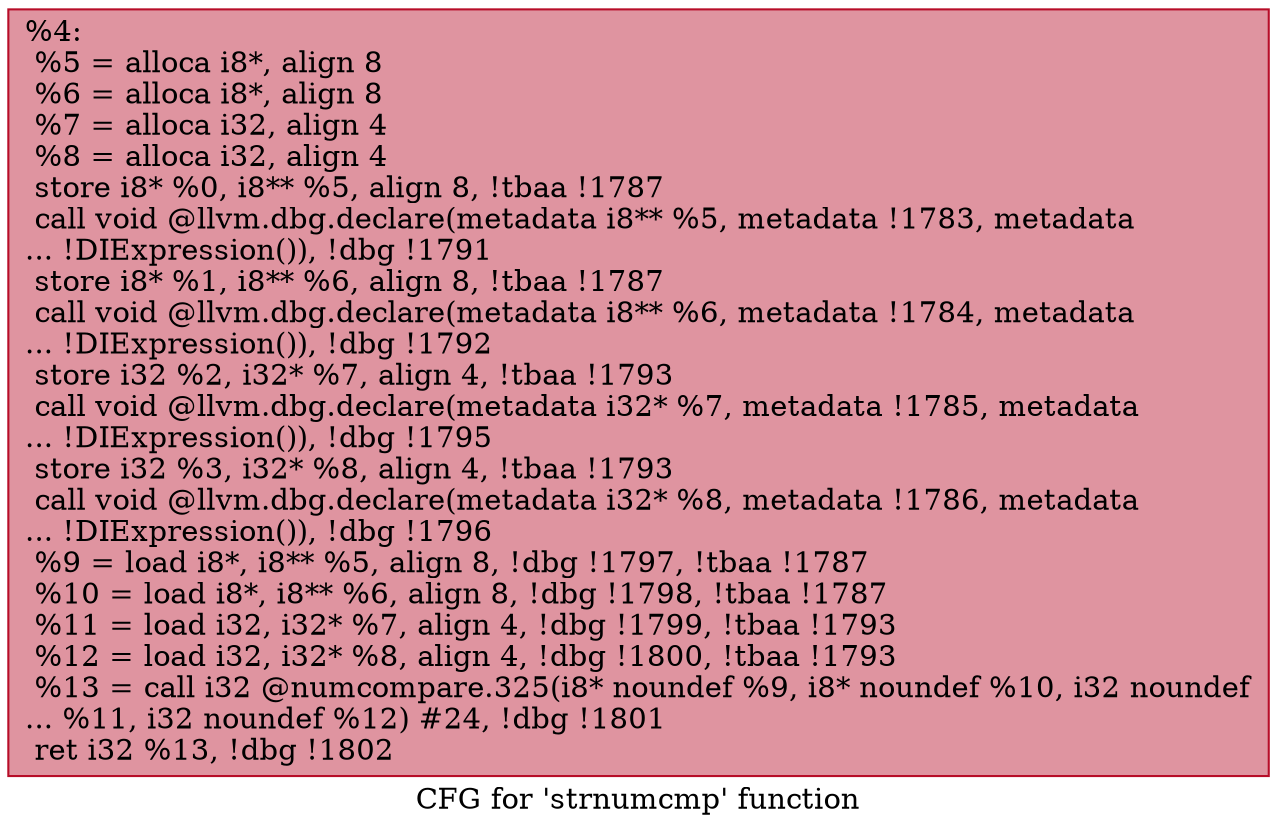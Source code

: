 digraph "CFG for 'strnumcmp' function" {
	label="CFG for 'strnumcmp' function";

	Node0x26b11f0 [shape=record,color="#b70d28ff", style=filled, fillcolor="#b70d2870",label="{%4:\l  %5 = alloca i8*, align 8\l  %6 = alloca i8*, align 8\l  %7 = alloca i32, align 4\l  %8 = alloca i32, align 4\l  store i8* %0, i8** %5, align 8, !tbaa !1787\l  call void @llvm.dbg.declare(metadata i8** %5, metadata !1783, metadata\l... !DIExpression()), !dbg !1791\l  store i8* %1, i8** %6, align 8, !tbaa !1787\l  call void @llvm.dbg.declare(metadata i8** %6, metadata !1784, metadata\l... !DIExpression()), !dbg !1792\l  store i32 %2, i32* %7, align 4, !tbaa !1793\l  call void @llvm.dbg.declare(metadata i32* %7, metadata !1785, metadata\l... !DIExpression()), !dbg !1795\l  store i32 %3, i32* %8, align 4, !tbaa !1793\l  call void @llvm.dbg.declare(metadata i32* %8, metadata !1786, metadata\l... !DIExpression()), !dbg !1796\l  %9 = load i8*, i8** %5, align 8, !dbg !1797, !tbaa !1787\l  %10 = load i8*, i8** %6, align 8, !dbg !1798, !tbaa !1787\l  %11 = load i32, i32* %7, align 4, !dbg !1799, !tbaa !1793\l  %12 = load i32, i32* %8, align 4, !dbg !1800, !tbaa !1793\l  %13 = call i32 @numcompare.325(i8* noundef %9, i8* noundef %10, i32 noundef\l... %11, i32 noundef %12) #24, !dbg !1801\l  ret i32 %13, !dbg !1802\l}"];
}
